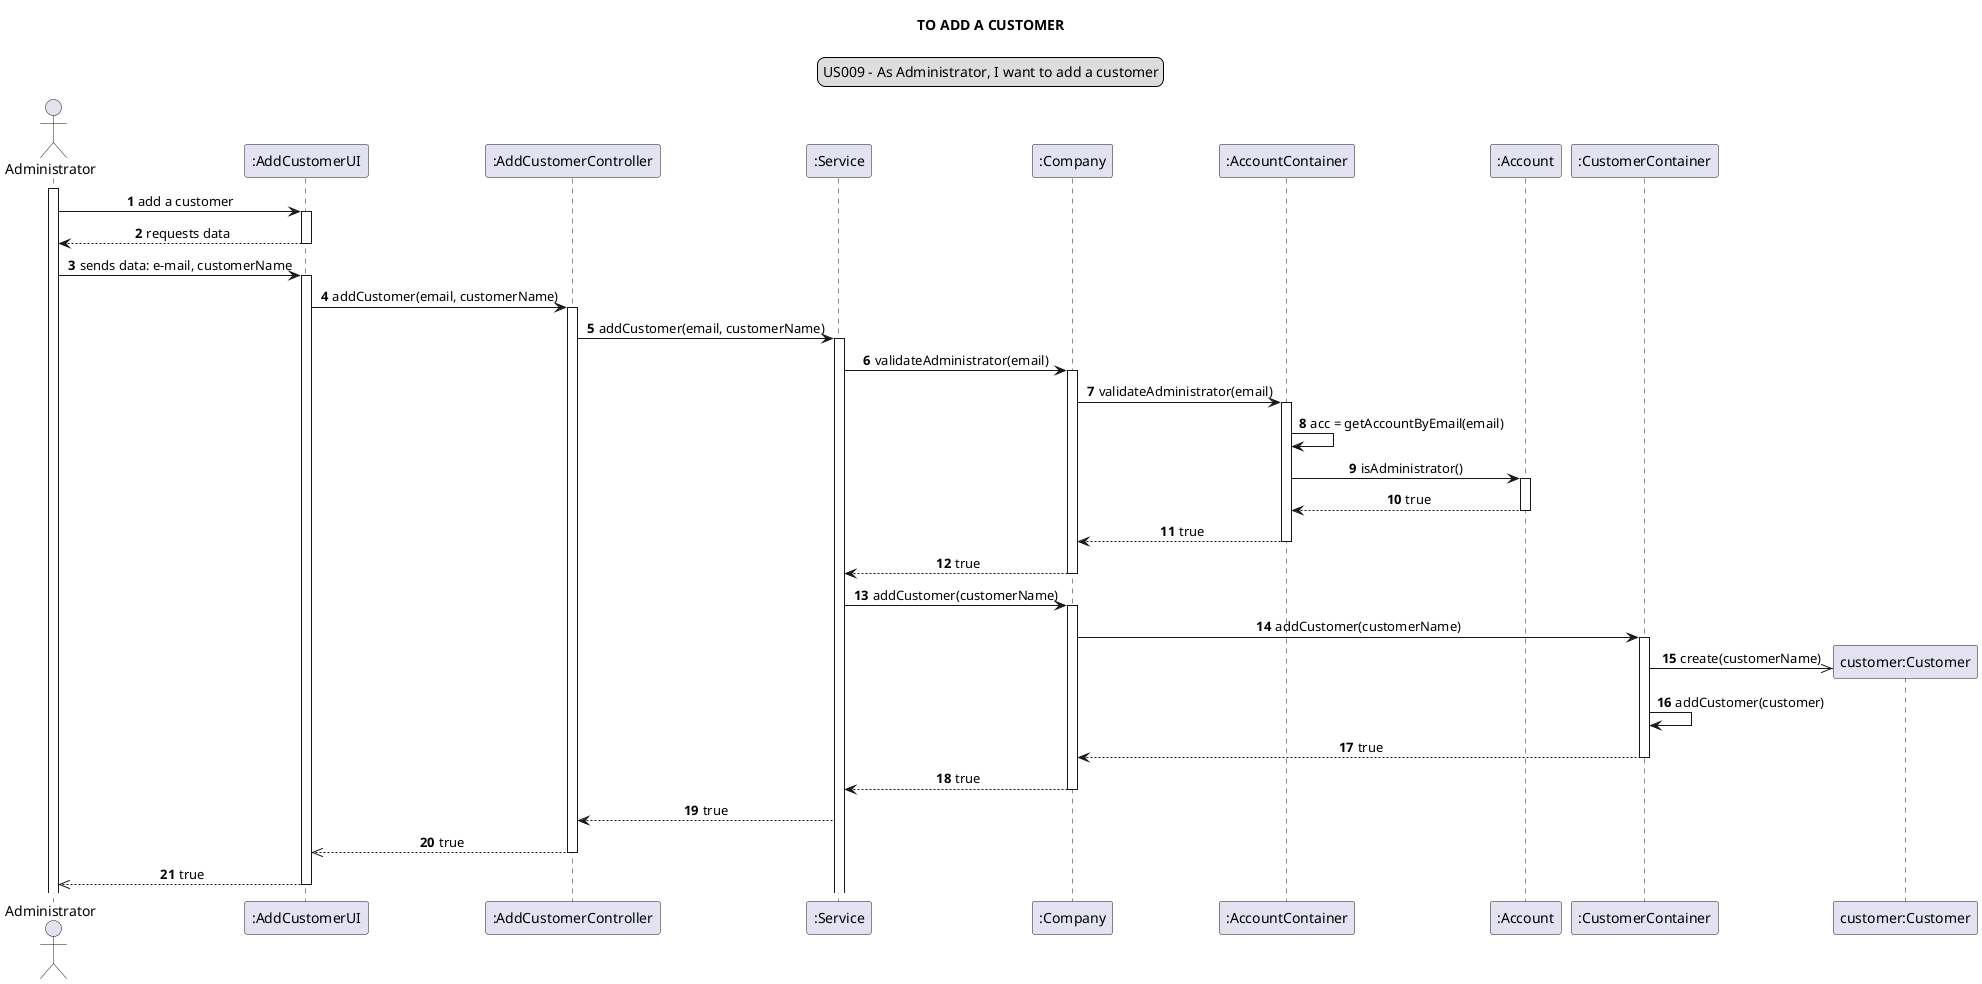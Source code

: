 @startuml
skinparam sequenceMessageAlign center
title TO ADD A CUSTOMER
legend top
US009 - As Administrator, I want to add a customer
end legend
autonumber
actor Administrator
participant ":AddCustomerUI" as ui
participant ":AddCustomerController" as controller
participant ":Service" as service
participant ":Company" as company
participant ":AccountContainer" as accContainer
participant ":Account" as acc
participant ":CustomerContainer" as container
participant "customer:Customer" as customer

activate Administrator
Administrator -> ui: add a customer
activate ui
ui --> Administrator: requests data
deactivate ui
Administrator -> ui: sends data: e-mail, customerName
activate ui
ui -> controller: addCustomer(email, customerName)
activate controller
controller -> service: addCustomer(email, customerName)
activate service
service -> company: validateAdministrator(email)
activate company
company -> accContainer: validateAdministrator(email)
activate accContainer
accContainer -> accContainer: acc = getAccountByEmail(email)
accContainer -> acc: isAdministrator()
activate acc
acc --> accContainer: true
deactivate acc
accContainer --> company: true
deactivate accContainer
company --> service: true
deactivate company
service -> company: addCustomer(customerName)
activate company
company -> container: addCustomer(customerName)
create customer
activate container
container ->> customer: create(customerName)
container -> container: addCustomer(customer)
container --> company: true
deactivate container
company --> service: true
deactivate company
service --> controller: true

controller -->> ui: true
deactivate controller
ui -->>Administrator: true
deactivate ui

@enduml